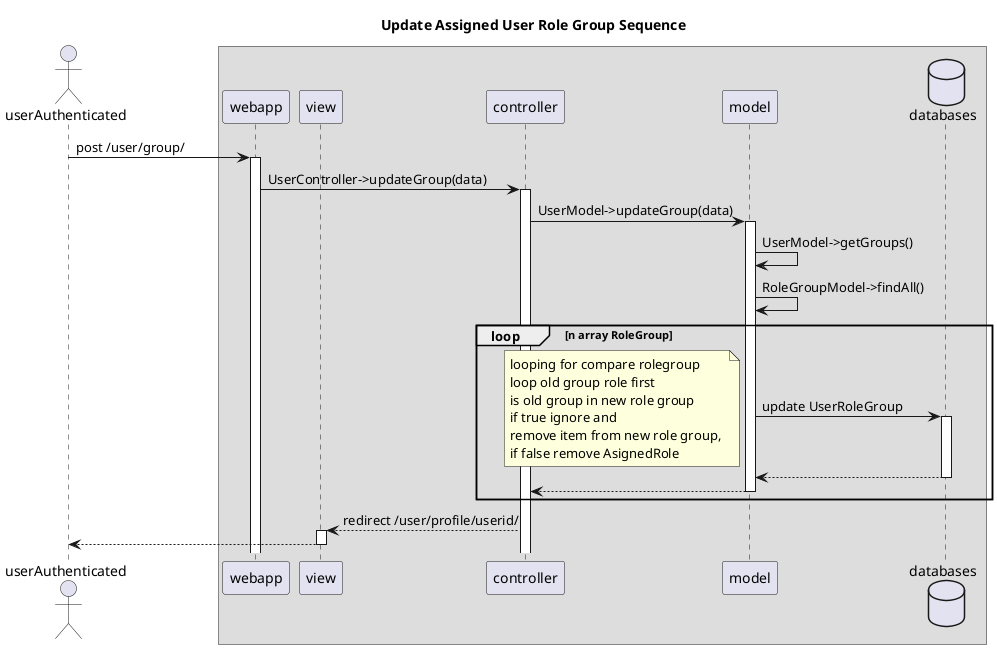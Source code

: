 @startuml

title **Update Assigned User Role Group Sequence**

actor userAuthenticated as user

box
participant webapp
participant view
participant controller
participant model
database databases
end box

skinparam BoxPadding 80

user -> webapp ++ : post /user/group/
webapp -> controller ++ : UserController->updateGroup(data)
controller -> model ++ : UserModel->updateGroup(data)
model -> model : UserModel->getGroups()
model -> model : RoleGroupModel->findAll()
loop n array RoleGroup
model -> databases ++ : update UserRoleGroup
note left
looping for compare rolegroup
loop old group role first 
is old group in new role group
if true ignore and 
remove item from new role group, 
if false remove AsignedRole
end note
return
return
end loop
controller --> view ++ : redirect /user/profile/userid/
view  --> user --
@enduml
